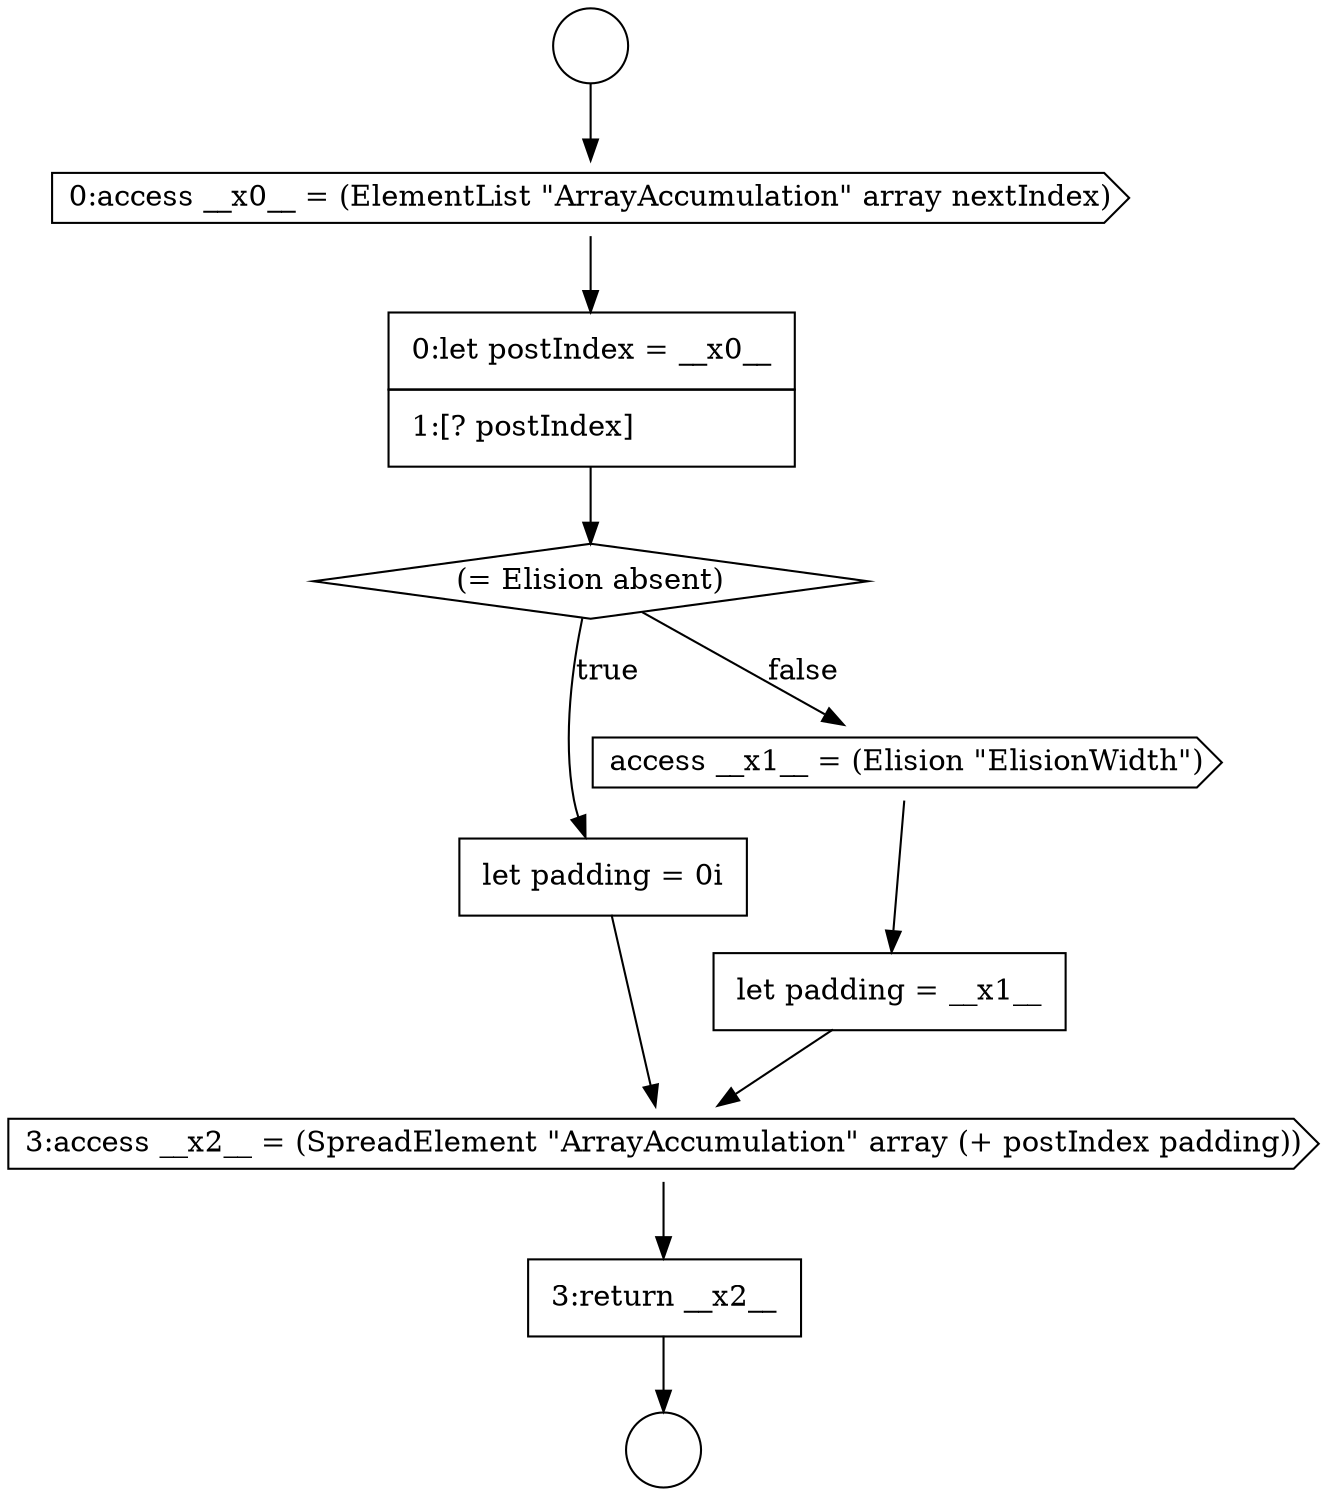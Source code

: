 digraph {
  node3577 [shape=cds, label=<<font color="black">3:access __x2__ = (SpreadElement &quot;ArrayAccumulation&quot; array (+ postIndex padding))</font>> color="black" fillcolor="white" style=filled]
  node3574 [shape=none, margin=0, label=<<font color="black">
    <table border="0" cellborder="1" cellspacing="0" cellpadding="10">
      <tr><td align="left">let padding = 0i</td></tr>
    </table>
  </font>> color="black" fillcolor="white" style=filled]
  node3569 [shape=circle label=" " color="black" fillcolor="white" style=filled]
  node3578 [shape=none, margin=0, label=<<font color="black">
    <table border="0" cellborder="1" cellspacing="0" cellpadding="10">
      <tr><td align="left">3:return __x2__</td></tr>
    </table>
  </font>> color="black" fillcolor="white" style=filled]
  node3573 [shape=diamond, label=<<font color="black">(= Elision absent)</font>> color="black" fillcolor="white" style=filled]
  node3572 [shape=none, margin=0, label=<<font color="black">
    <table border="0" cellborder="1" cellspacing="0" cellpadding="10">
      <tr><td align="left">0:let postIndex = __x0__</td></tr>
      <tr><td align="left">1:[? postIndex]</td></tr>
    </table>
  </font>> color="black" fillcolor="white" style=filled]
  node3570 [shape=circle label=" " color="black" fillcolor="white" style=filled]
  node3575 [shape=cds, label=<<font color="black">access __x1__ = (Elision &quot;ElisionWidth&quot;)</font>> color="black" fillcolor="white" style=filled]
  node3576 [shape=none, margin=0, label=<<font color="black">
    <table border="0" cellborder="1" cellspacing="0" cellpadding="10">
      <tr><td align="left">let padding = __x1__</td></tr>
    </table>
  </font>> color="black" fillcolor="white" style=filled]
  node3571 [shape=cds, label=<<font color="black">0:access __x0__ = (ElementList &quot;ArrayAccumulation&quot; array nextIndex)</font>> color="black" fillcolor="white" style=filled]
  node3572 -> node3573 [ color="black"]
  node3571 -> node3572 [ color="black"]
  node3575 -> node3576 [ color="black"]
  node3577 -> node3578 [ color="black"]
  node3576 -> node3577 [ color="black"]
  node3569 -> node3571 [ color="black"]
  node3574 -> node3577 [ color="black"]
  node3573 -> node3574 [label=<<font color="black">true</font>> color="black"]
  node3573 -> node3575 [label=<<font color="black">false</font>> color="black"]
  node3578 -> node3570 [ color="black"]
}
